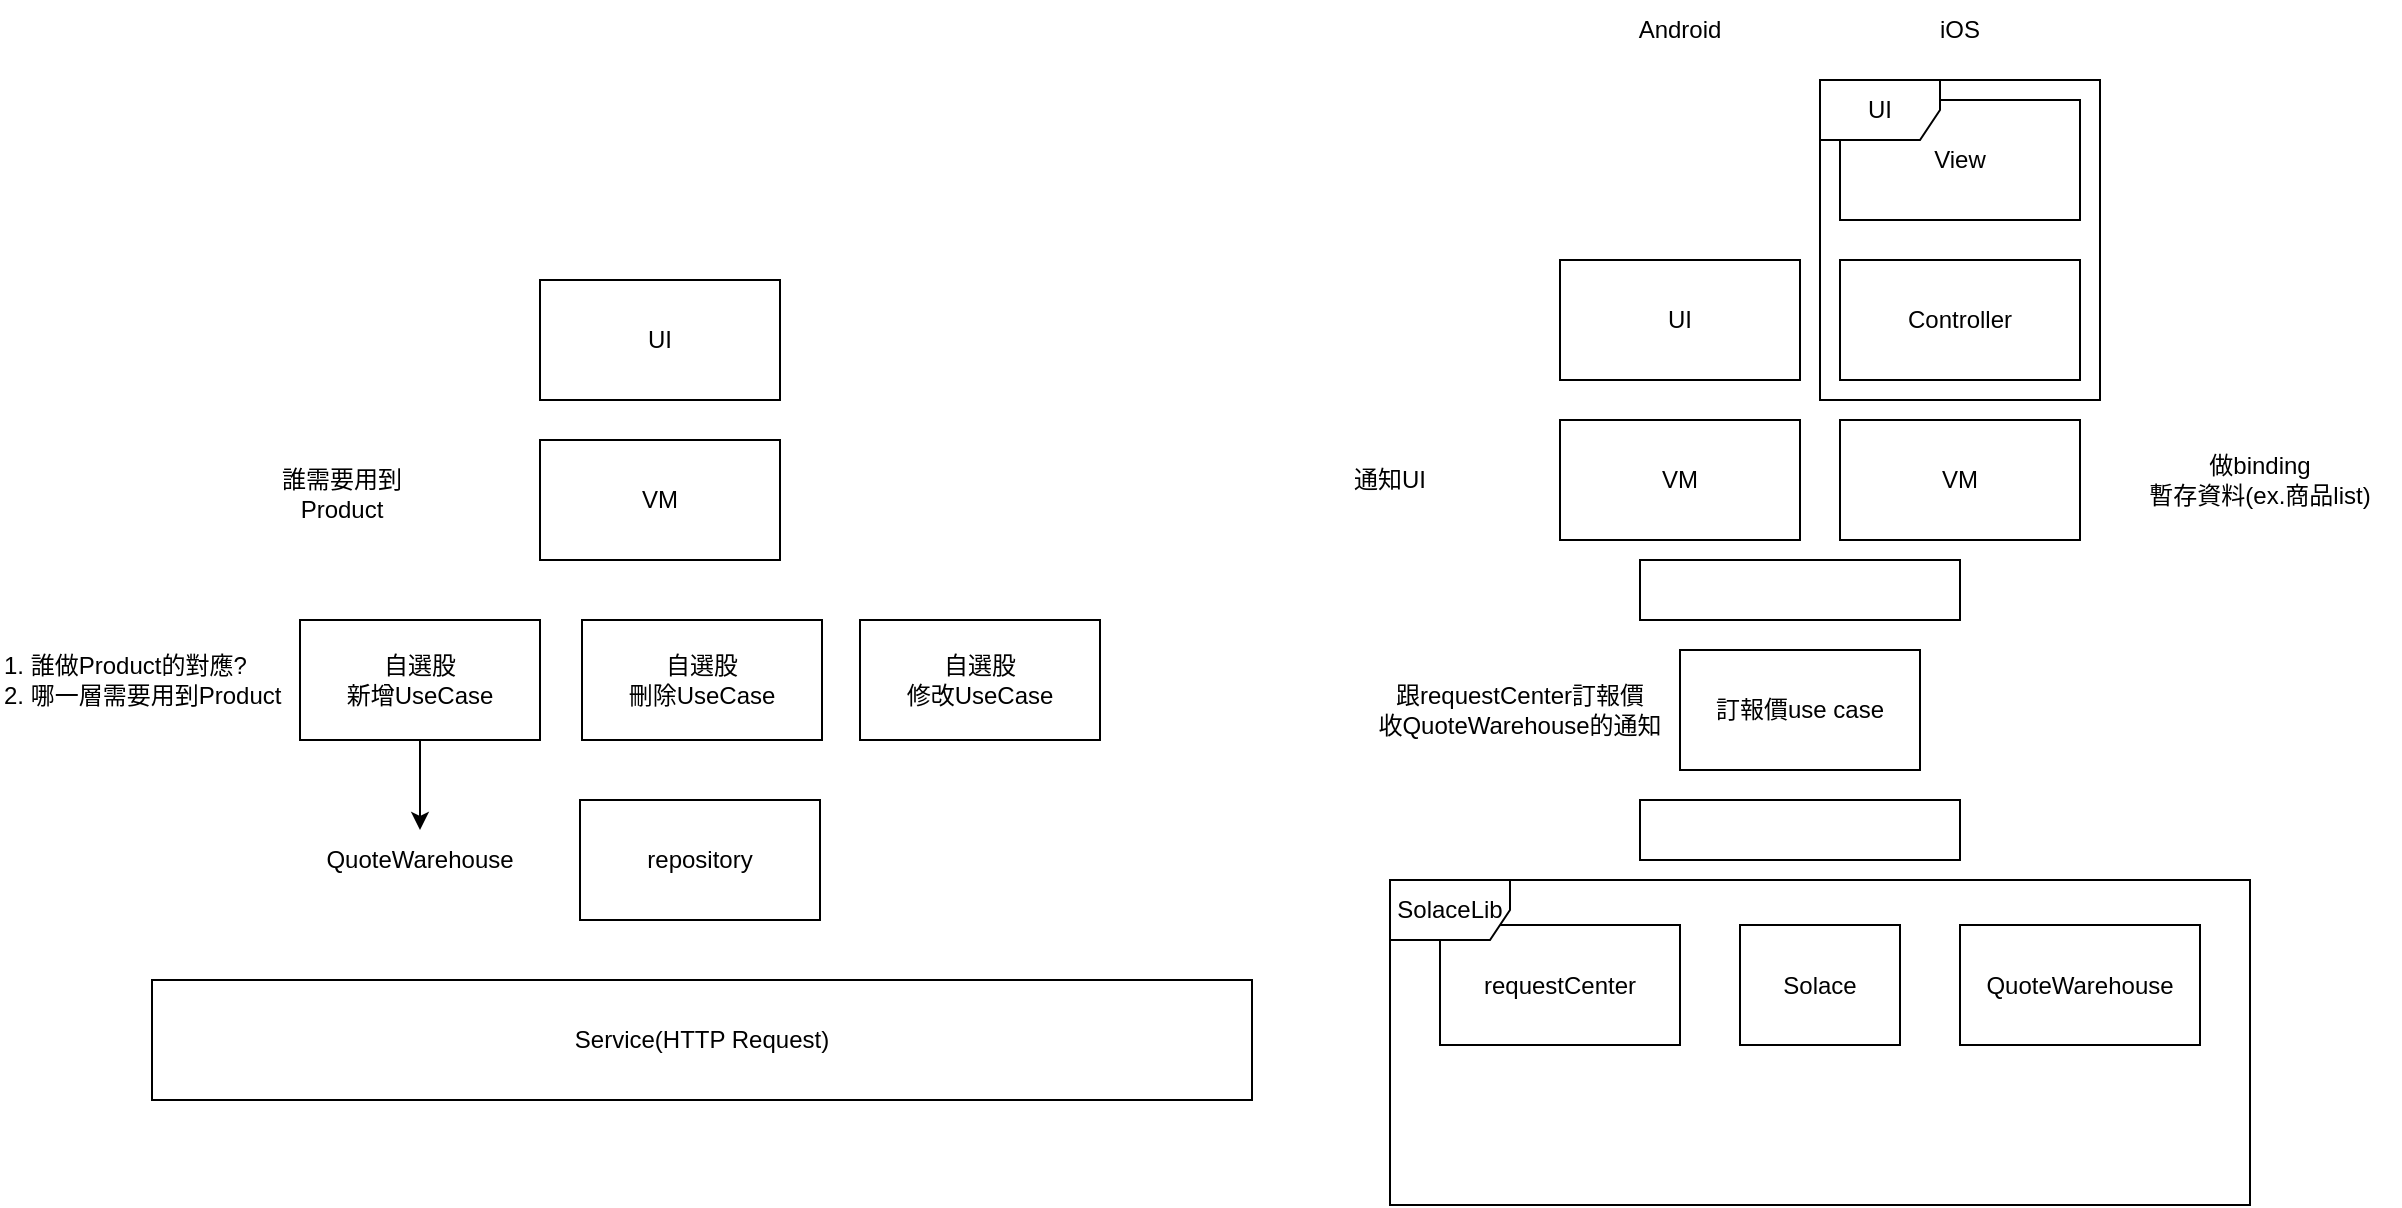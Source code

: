 <mxfile version="20.5.3" type="github">
  <diagram id="bfqetra3GVSFVqaWnwdW" name="第 1 页">
    <mxGraphModel dx="4307" dy="485" grid="1" gridSize="10" guides="1" tooltips="1" connect="1" arrows="1" fold="1" page="1" pageScale="1" pageWidth="3300" pageHeight="2339" background="#ffffff" math="0" shadow="0">
      <root>
        <mxCell id="0" />
        <mxCell id="1" parent="0" />
        <mxCell id="wqWYPFVUVkMHF3dRhS6u-5" value="VM" style="rounded=0;whiteSpace=wrap;html=1;" vertex="1" parent="1">
          <mxGeometry x="-130" y="260" width="120" height="60" as="geometry" />
        </mxCell>
        <mxCell id="wqWYPFVUVkMHF3dRhS6u-6" value="UI" style="rounded=0;whiteSpace=wrap;html=1;" vertex="1" parent="1">
          <mxGeometry x="-130" y="180" width="120" height="60" as="geometry" />
        </mxCell>
        <mxCell id="wqWYPFVUVkMHF3dRhS6u-7" value="自選股&lt;br&gt;新增UseCase" style="rounded=0;whiteSpace=wrap;html=1;" vertex="1" parent="1">
          <mxGeometry x="-250" y="350" width="120" height="60" as="geometry" />
        </mxCell>
        <mxCell id="wqWYPFVUVkMHF3dRhS6u-9" value="repository&lt;span style=&quot;&quot;&gt;	&lt;/span&gt;" style="rounded=0;whiteSpace=wrap;html=1;" vertex="1" parent="1">
          <mxGeometry x="-110" y="440" width="120" height="60" as="geometry" />
        </mxCell>
        <mxCell id="wqWYPFVUVkMHF3dRhS6u-12" value="Service(HTTP Request)" style="rounded=0;whiteSpace=wrap;html=1;" vertex="1" parent="1">
          <mxGeometry x="-324" y="530" width="550" height="60" as="geometry" />
        </mxCell>
        <mxCell id="wqWYPFVUVkMHF3dRhS6u-20" value="1. 誰做Product的對應?&lt;br&gt;2. 哪一層需要用到Product" style="text;html=1;strokeColor=none;fillColor=none;align=left;verticalAlign=middle;whiteSpace=wrap;rounded=0;" vertex="1" parent="1">
          <mxGeometry x="-400" y="365" width="170" height="30" as="geometry" />
        </mxCell>
        <mxCell id="wqWYPFVUVkMHF3dRhS6u-21" value="&lt;br&gt;誰需要用到&lt;br&gt;Product" style="text;html=1;strokeColor=none;fillColor=none;align=center;verticalAlign=middle;whiteSpace=wrap;rounded=0;" vertex="1" parent="1">
          <mxGeometry x="-304" y="270" width="150" height="20" as="geometry" />
        </mxCell>
        <mxCell id="wqWYPFVUVkMHF3dRhS6u-26" value="QuoteWarehouse&lt;br&gt;" style="text;html=1;strokeColor=none;fillColor=none;align=center;verticalAlign=middle;whiteSpace=wrap;rounded=0;" vertex="1" parent="1">
          <mxGeometry x="-265" y="455" width="150" height="30" as="geometry" />
        </mxCell>
        <mxCell id="wqWYPFVUVkMHF3dRhS6u-27" value="自選股&lt;br&gt;刪除UseCase" style="rounded=0;whiteSpace=wrap;html=1;" vertex="1" parent="1">
          <mxGeometry x="-109" y="350" width="120" height="60" as="geometry" />
        </mxCell>
        <mxCell id="wqWYPFVUVkMHF3dRhS6u-28" value="自選股&lt;br&gt;修改UseCase" style="rounded=0;whiteSpace=wrap;html=1;" vertex="1" parent="1">
          <mxGeometry x="30" y="350" width="120" height="60" as="geometry" />
        </mxCell>
        <mxCell id="wqWYPFVUVkMHF3dRhS6u-30" value="" style="endArrow=classic;html=1;rounded=0;exitX=0.5;exitY=1;exitDx=0;exitDy=0;entryX=0.5;entryY=0;entryDx=0;entryDy=0;" edge="1" parent="1" source="wqWYPFVUVkMHF3dRhS6u-7" target="wqWYPFVUVkMHF3dRhS6u-26">
          <mxGeometry width="50" height="50" relative="1" as="geometry">
            <mxPoint x="-310" y="480" as="sourcePoint" />
            <mxPoint x="-260" y="430" as="targetPoint" />
          </mxGeometry>
        </mxCell>
        <mxCell id="wqWYPFVUVkMHF3dRhS6u-31" value="VM" style="rounded=0;whiteSpace=wrap;html=1;" vertex="1" parent="1">
          <mxGeometry x="380" y="250" width="120" height="60" as="geometry" />
        </mxCell>
        <mxCell id="wqWYPFVUVkMHF3dRhS6u-32" value="UI" style="rounded=0;whiteSpace=wrap;html=1;" vertex="1" parent="1">
          <mxGeometry x="380" y="170" width="120" height="60" as="geometry" />
        </mxCell>
        <mxCell id="wqWYPFVUVkMHF3dRhS6u-33" value="Controller" style="rounded=0;whiteSpace=wrap;html=1;" vertex="1" parent="1">
          <mxGeometry x="520" y="170" width="120" height="60" as="geometry" />
        </mxCell>
        <mxCell id="wqWYPFVUVkMHF3dRhS6u-34" value="View" style="rounded=0;whiteSpace=wrap;html=1;" vertex="1" parent="1">
          <mxGeometry x="520" y="90" width="120" height="60" as="geometry" />
        </mxCell>
        <mxCell id="wqWYPFVUVkMHF3dRhS6u-35" value="VM" style="rounded=0;whiteSpace=wrap;html=1;" vertex="1" parent="1">
          <mxGeometry x="520" y="250" width="120" height="60" as="geometry" />
        </mxCell>
        <mxCell id="wqWYPFVUVkMHF3dRhS6u-36" value="iOS" style="text;html=1;strokeColor=none;fillColor=none;align=center;verticalAlign=middle;whiteSpace=wrap;rounded=0;" vertex="1" parent="1">
          <mxGeometry x="550" y="40" width="60" height="30" as="geometry" />
        </mxCell>
        <mxCell id="wqWYPFVUVkMHF3dRhS6u-37" value="Android" style="text;html=1;strokeColor=none;fillColor=none;align=center;verticalAlign=middle;whiteSpace=wrap;rounded=0;" vertex="1" parent="1">
          <mxGeometry x="410" y="40" width="60" height="30" as="geometry" />
        </mxCell>
        <mxCell id="wqWYPFVUVkMHF3dRhS6u-39" value="UI" style="shape=umlFrame;whiteSpace=wrap;html=1;" vertex="1" parent="1">
          <mxGeometry x="510" y="80" width="140" height="160" as="geometry" />
        </mxCell>
        <mxCell id="wqWYPFVUVkMHF3dRhS6u-40" value="requestCenter" style="rounded=0;whiteSpace=wrap;html=1;" vertex="1" parent="1">
          <mxGeometry x="320" y="502.5" width="120" height="60" as="geometry" />
        </mxCell>
        <mxCell id="wqWYPFVUVkMHF3dRhS6u-41" value="QuoteWarehouse" style="rounded=0;whiteSpace=wrap;html=1;" vertex="1" parent="1">
          <mxGeometry x="580" y="502.5" width="120" height="60" as="geometry" />
        </mxCell>
        <mxCell id="wqWYPFVUVkMHF3dRhS6u-42" value="Solace" style="rounded=0;whiteSpace=wrap;html=1;" vertex="1" parent="1">
          <mxGeometry x="470" y="502.5" width="80" height="60" as="geometry" />
        </mxCell>
        <mxCell id="wqWYPFVUVkMHF3dRhS6u-43" value="SolaceLib" style="shape=umlFrame;whiteSpace=wrap;html=1;" vertex="1" parent="1">
          <mxGeometry x="295" y="480" width="430" height="162.5" as="geometry" />
        </mxCell>
        <mxCell id="wqWYPFVUVkMHF3dRhS6u-44" value="訂報價use case" style="rounded=0;whiteSpace=wrap;html=1;" vertex="1" parent="1">
          <mxGeometry x="440" y="365" width="120" height="60" as="geometry" />
        </mxCell>
        <mxCell id="wqWYPFVUVkMHF3dRhS6u-45" value="跟requestCenter訂報價&lt;br&gt;收QuoteWarehouse的通知" style="text;html=1;strokeColor=none;fillColor=none;align=center;verticalAlign=middle;whiteSpace=wrap;rounded=0;" vertex="1" parent="1">
          <mxGeometry x="280" y="380" width="160" height="30" as="geometry" />
        </mxCell>
        <mxCell id="wqWYPFVUVkMHF3dRhS6u-46" value="做binding&lt;br&gt;暫存資料(ex.商品list)" style="text;html=1;strokeColor=none;fillColor=none;align=center;verticalAlign=middle;whiteSpace=wrap;rounded=0;" vertex="1" parent="1">
          <mxGeometry x="660" y="265" width="140" height="30" as="geometry" />
        </mxCell>
        <mxCell id="wqWYPFVUVkMHF3dRhS6u-47" value="通知UI" style="text;html=1;strokeColor=none;fillColor=none;align=center;verticalAlign=middle;whiteSpace=wrap;rounded=0;" vertex="1" parent="1">
          <mxGeometry x="240" y="265" width="110" height="30" as="geometry" />
        </mxCell>
        <mxCell id="wqWYPFVUVkMHF3dRhS6u-48" value="" style="rounded=0;whiteSpace=wrap;html=1;" vertex="1" parent="1">
          <mxGeometry x="420" y="320" width="160" height="30" as="geometry" />
        </mxCell>
        <mxCell id="wqWYPFVUVkMHF3dRhS6u-49" value="" style="rounded=0;whiteSpace=wrap;html=1;" vertex="1" parent="1">
          <mxGeometry x="420" y="440" width="160" height="30" as="geometry" />
        </mxCell>
      </root>
    </mxGraphModel>
  </diagram>
</mxfile>

